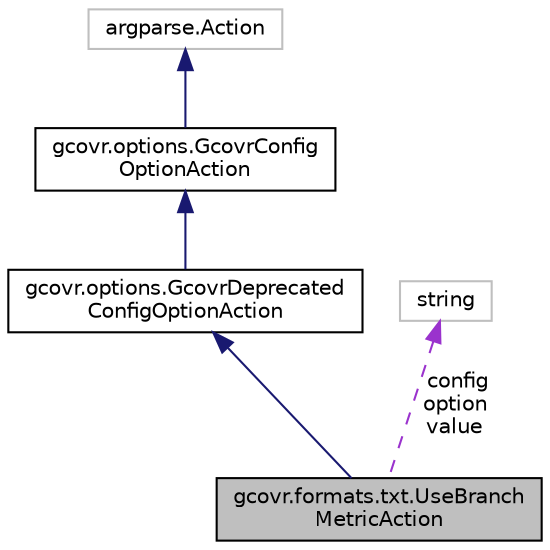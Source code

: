 digraph "gcovr.formats.txt.UseBranchMetricAction"
{
 // LATEX_PDF_SIZE
  edge [fontname="Helvetica",fontsize="10",labelfontname="Helvetica",labelfontsize="10"];
  node [fontname="Helvetica",fontsize="10",shape=record];
  Node1 [label="gcovr.formats.txt.UseBranch\lMetricAction",height=0.2,width=0.4,color="black", fillcolor="grey75", style="filled", fontcolor="black",tooltip=" "];
  Node2 -> Node1 [dir="back",color="midnightblue",fontsize="10",style="solid",fontname="Helvetica"];
  Node2 [label="gcovr.options.GcovrDeprecated\lConfigOptionAction",height=0.2,width=0.4,color="black", fillcolor="white", style="filled",URL="$classgcovr_1_1options_1_1GcovrDeprecatedConfigOptionAction.html",tooltip=" "];
  Node3 -> Node2 [dir="back",color="midnightblue",fontsize="10",style="solid",fontname="Helvetica"];
  Node3 [label="gcovr.options.GcovrConfig\lOptionAction",height=0.2,width=0.4,color="black", fillcolor="white", style="filled",URL="$classgcovr_1_1options_1_1GcovrConfigOptionAction.html",tooltip=" "];
  Node4 -> Node3 [dir="back",color="midnightblue",fontsize="10",style="solid",fontname="Helvetica"];
  Node4 [label="argparse.Action",height=0.2,width=0.4,color="grey75", fillcolor="white", style="filled",tooltip=" "];
  Node5 -> Node1 [dir="back",color="darkorchid3",fontsize="10",style="dashed",label=" config\noption\nvalue" ,fontname="Helvetica"];
  Node5 [label="string",height=0.2,width=0.4,color="grey75", fillcolor="white", style="filled",tooltip=" "];
}
